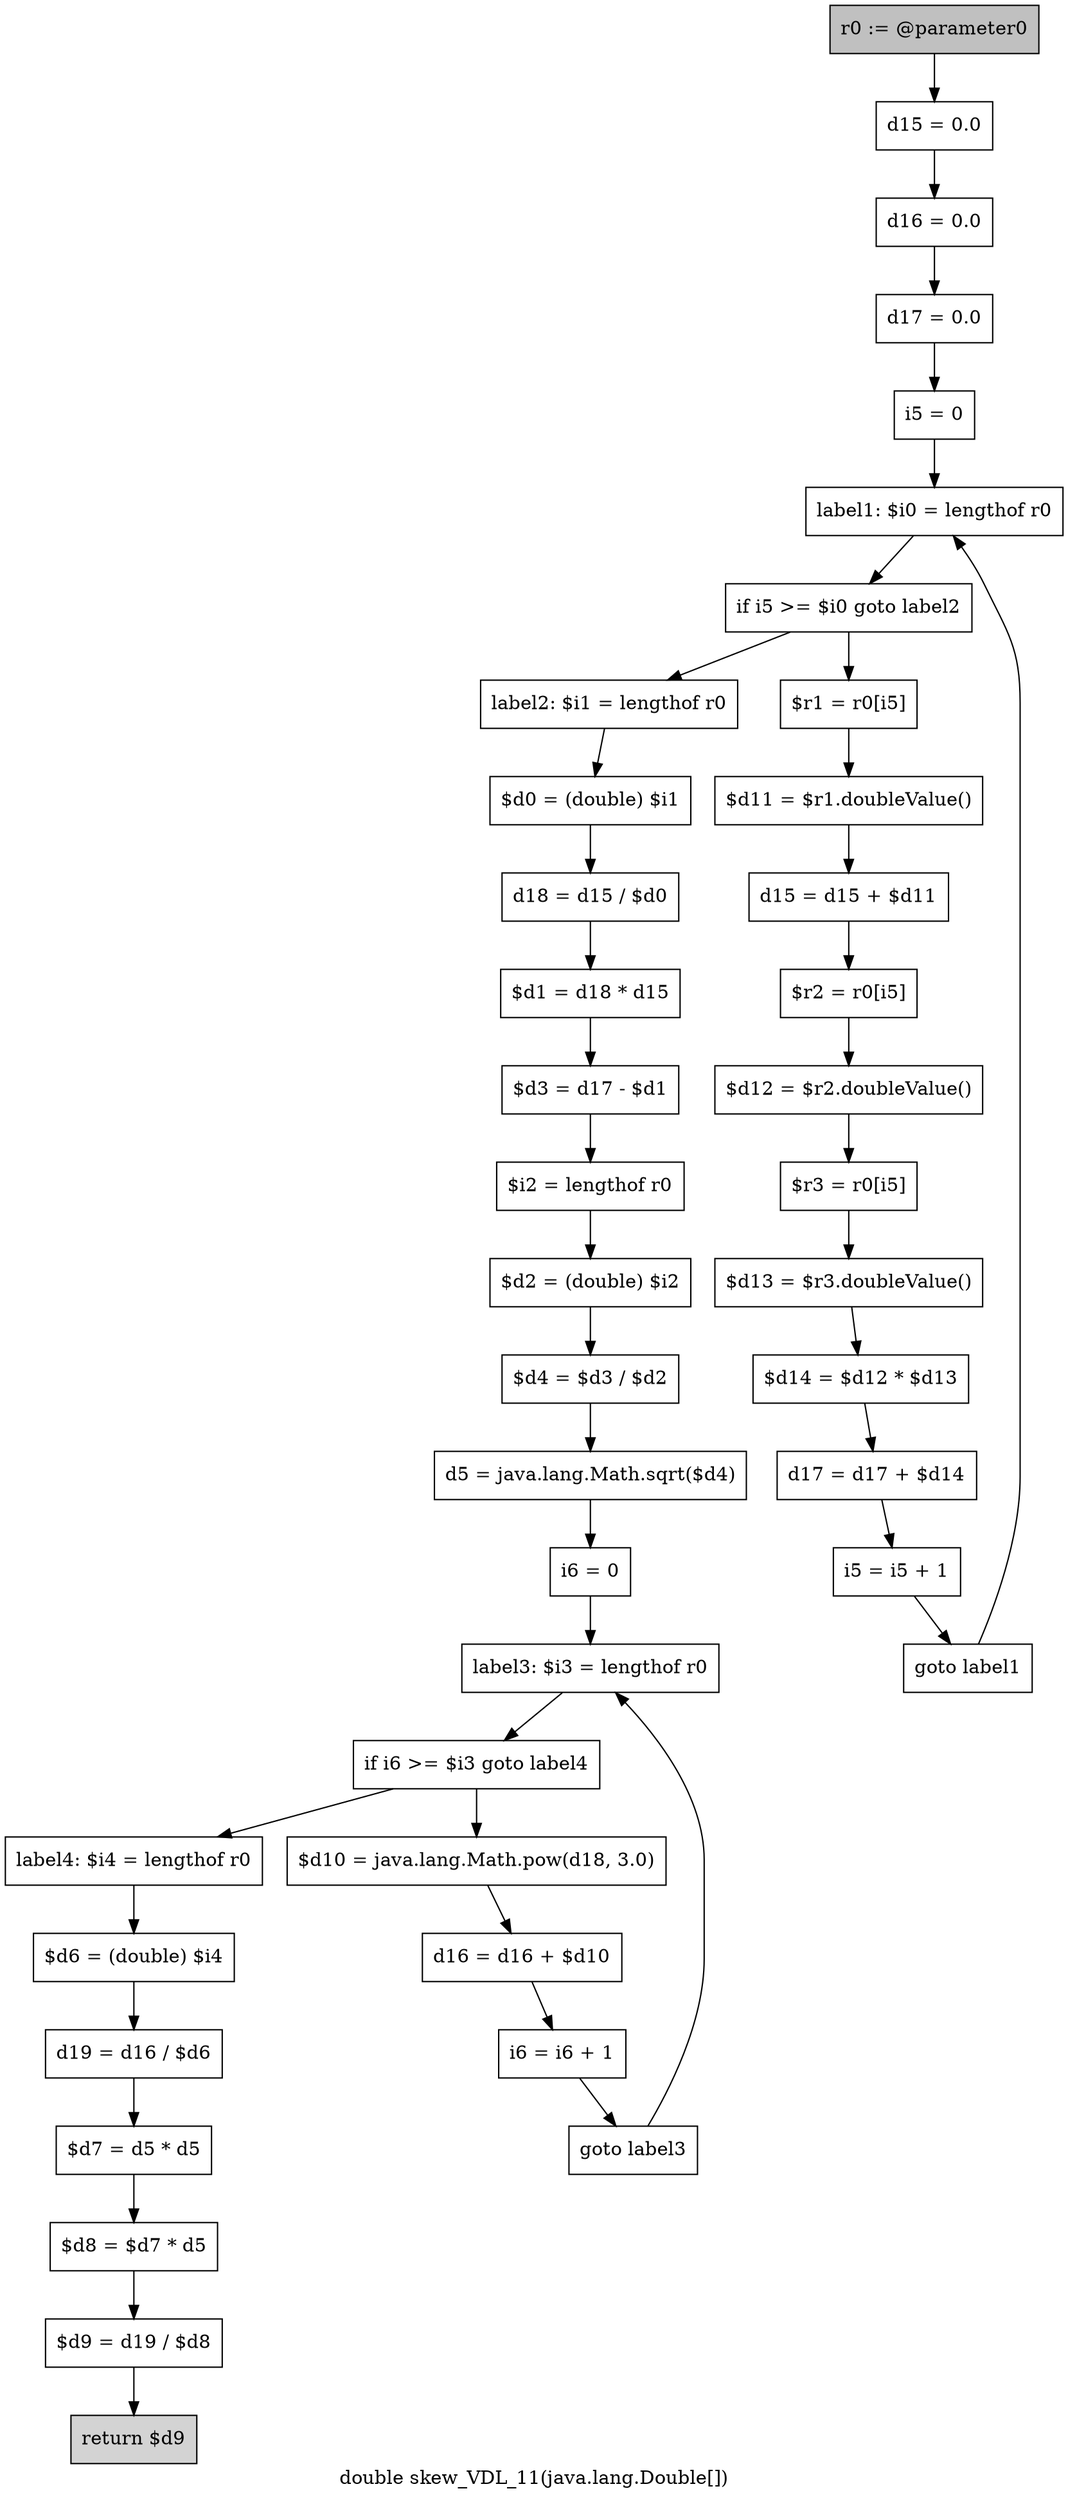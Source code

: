 digraph "double skew_VDL_11(java.lang.Double[])" {
    label="double skew_VDL_11(java.lang.Double[])";
    node [shape=box];
    "0" [style=filled,fillcolor=gray,label="r0 := @parameter0",];
    "1" [label="d15 = 0.0",];
    "0"->"1";
    "2" [label="d16 = 0.0",];
    "1"->"2";
    "3" [label="d17 = 0.0",];
    "2"->"3";
    "4" [label="i5 = 0",];
    "3"->"4";
    "5" [label="label1: $i0 = lengthof r0",];
    "4"->"5";
    "6" [label="if i5 >= $i0 goto label2",];
    "5"->"6";
    "7" [label="$r1 = r0[i5]",];
    "6"->"7";
    "18" [label="label2: $i1 = lengthof r0",];
    "6"->"18";
    "8" [label="$d11 = $r1.doubleValue()",];
    "7"->"8";
    "9" [label="d15 = d15 + $d11",];
    "8"->"9";
    "10" [label="$r2 = r0[i5]",];
    "9"->"10";
    "11" [label="$d12 = $r2.doubleValue()",];
    "10"->"11";
    "12" [label="$r3 = r0[i5]",];
    "11"->"12";
    "13" [label="$d13 = $r3.doubleValue()",];
    "12"->"13";
    "14" [label="$d14 = $d12 * $d13",];
    "13"->"14";
    "15" [label="d17 = d17 + $d14",];
    "14"->"15";
    "16" [label="i5 = i5 + 1",];
    "15"->"16";
    "17" [label="goto label1",];
    "16"->"17";
    "17"->"5";
    "19" [label="$d0 = (double) $i1",];
    "18"->"19";
    "20" [label="d18 = d15 / $d0",];
    "19"->"20";
    "21" [label="$d1 = d18 * d15",];
    "20"->"21";
    "22" [label="$d3 = d17 - $d1",];
    "21"->"22";
    "23" [label="$i2 = lengthof r0",];
    "22"->"23";
    "24" [label="$d2 = (double) $i2",];
    "23"->"24";
    "25" [label="$d4 = $d3 / $d2",];
    "24"->"25";
    "26" [label="d5 = java.lang.Math.sqrt($d4)",];
    "25"->"26";
    "27" [label="i6 = 0",];
    "26"->"27";
    "28" [label="label3: $i3 = lengthof r0",];
    "27"->"28";
    "29" [label="if i6 >= $i3 goto label4",];
    "28"->"29";
    "30" [label="$d10 = java.lang.Math.pow(d18, 3.0)",];
    "29"->"30";
    "34" [label="label4: $i4 = lengthof r0",];
    "29"->"34";
    "31" [label="d16 = d16 + $d10",];
    "30"->"31";
    "32" [label="i6 = i6 + 1",];
    "31"->"32";
    "33" [label="goto label3",];
    "32"->"33";
    "33"->"28";
    "35" [label="$d6 = (double) $i4",];
    "34"->"35";
    "36" [label="d19 = d16 / $d6",];
    "35"->"36";
    "37" [label="$d7 = d5 * d5",];
    "36"->"37";
    "38" [label="$d8 = $d7 * d5",];
    "37"->"38";
    "39" [label="$d9 = d19 / $d8",];
    "38"->"39";
    "40" [style=filled,fillcolor=lightgray,label="return $d9",];
    "39"->"40";
}
